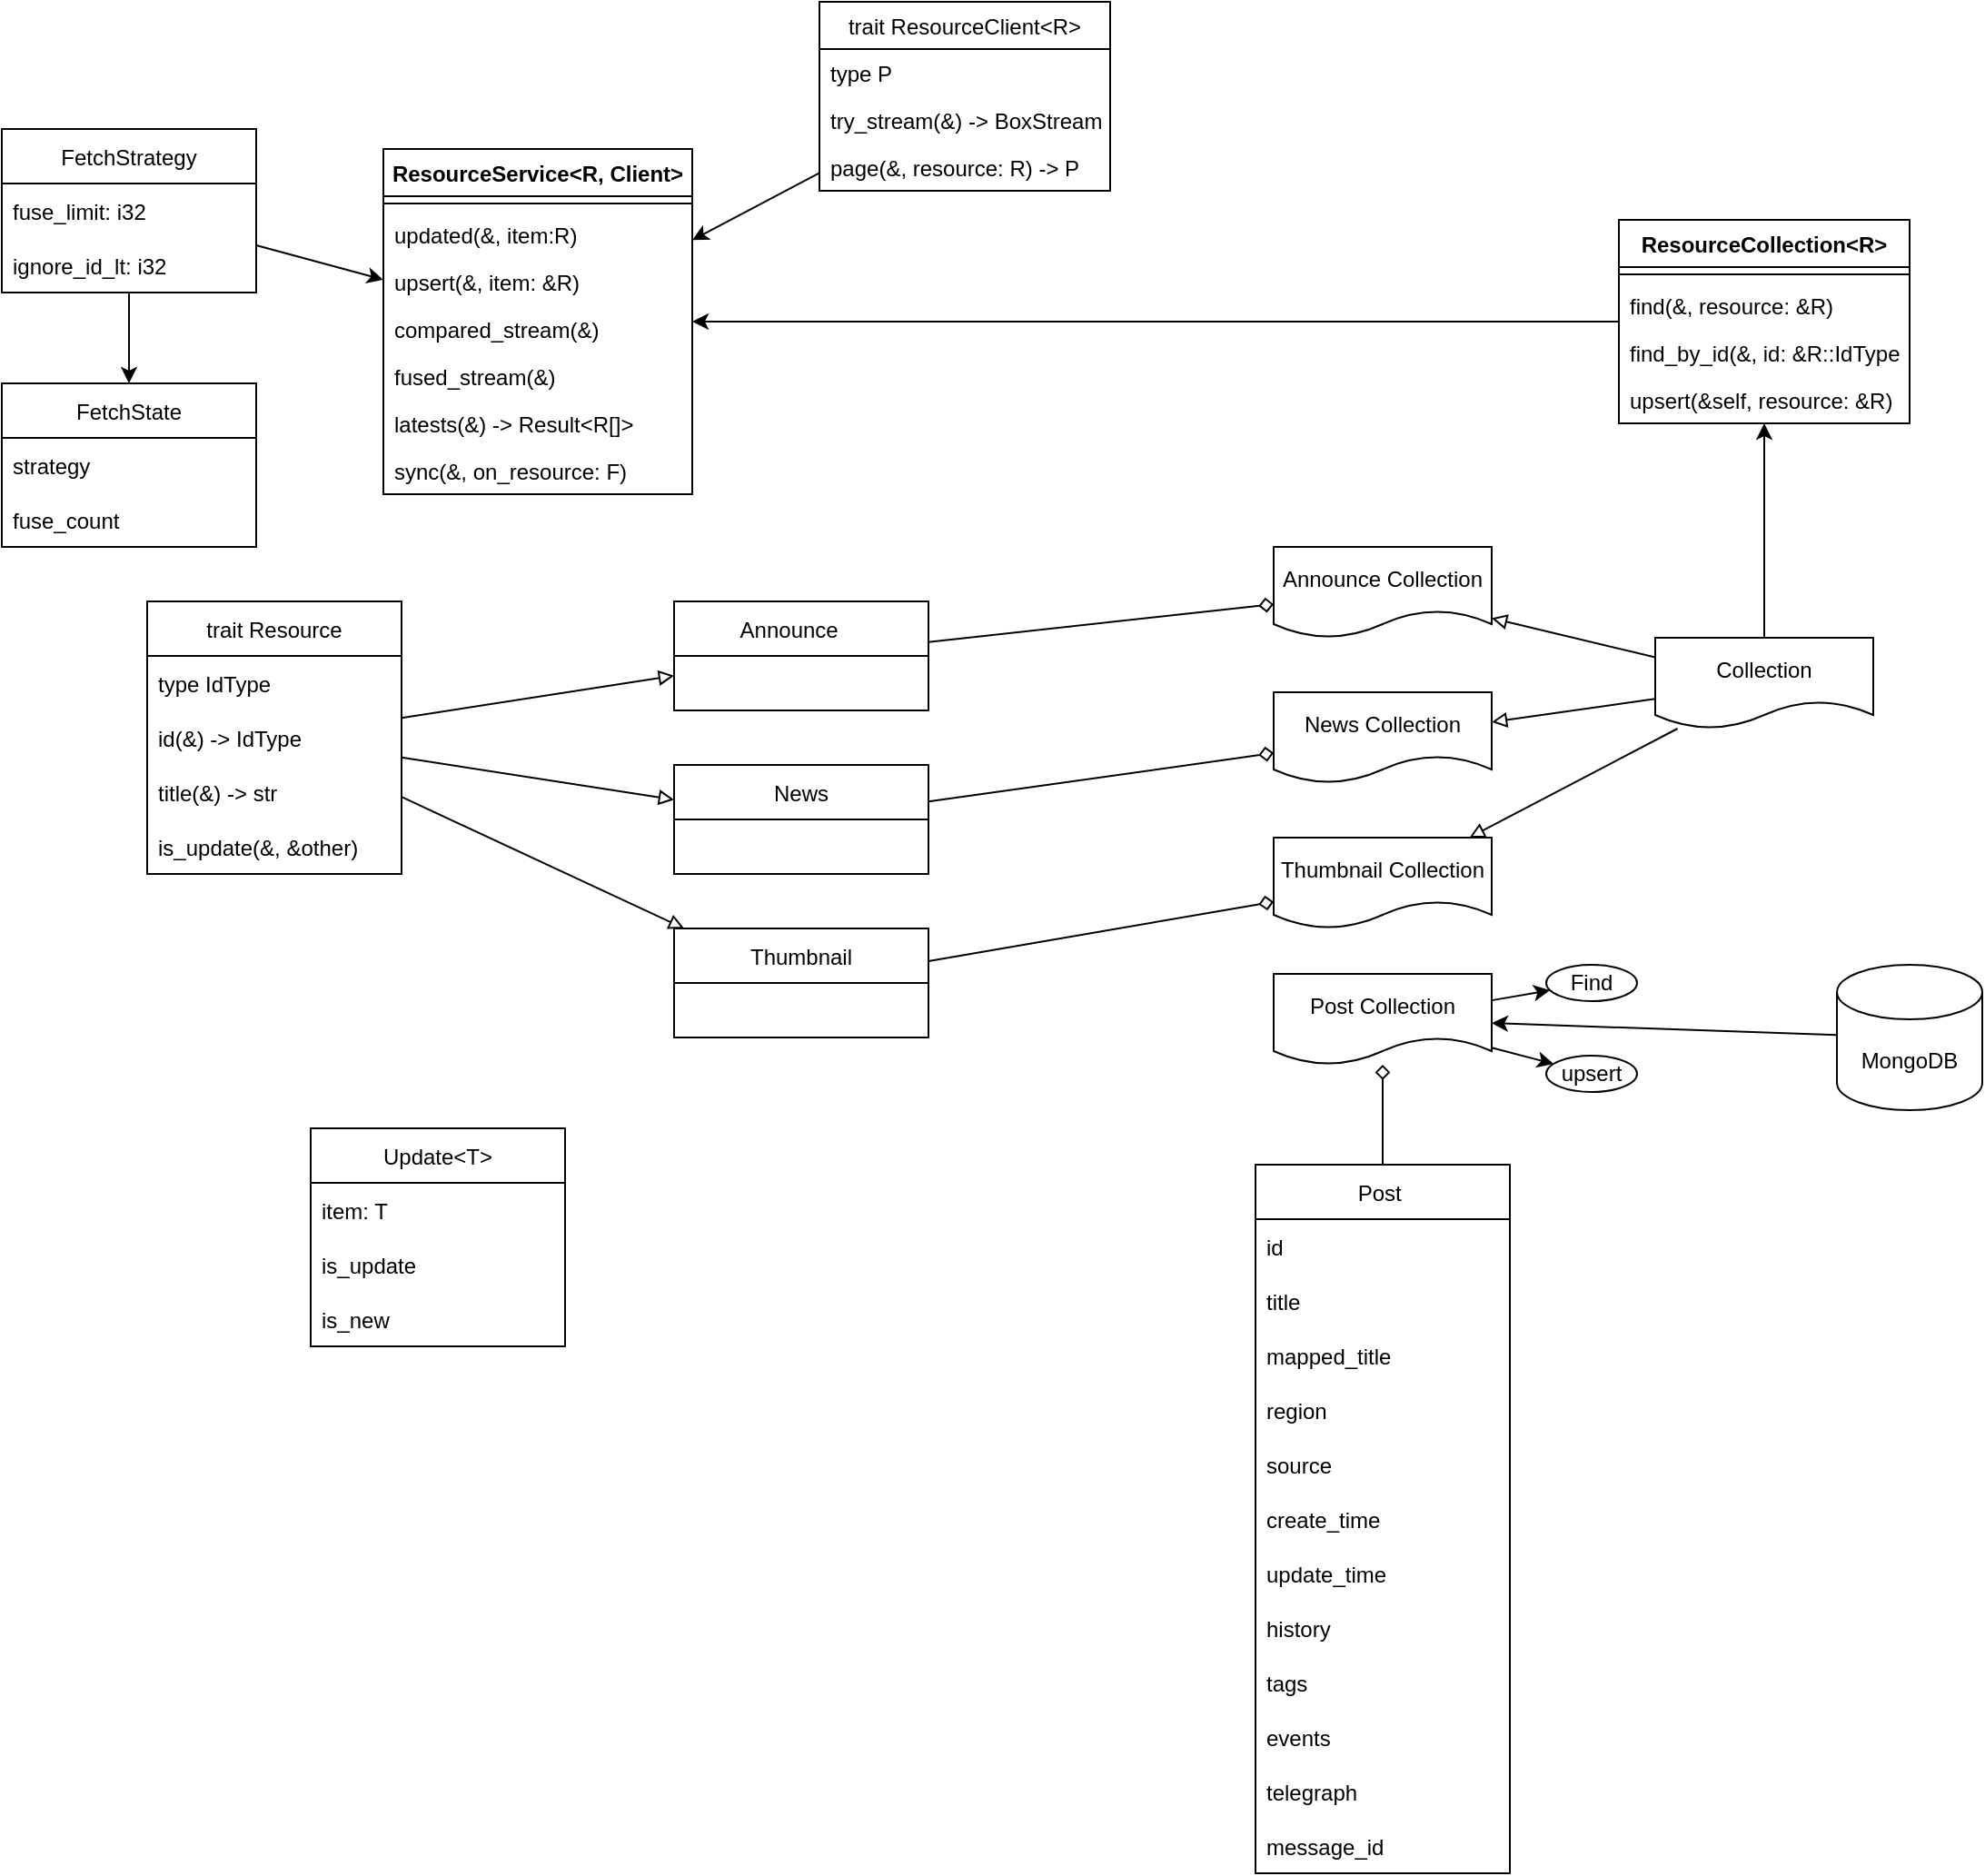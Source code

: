 <mxfile>
    <diagram id="05_ucBe3g7a3Wuwq35vF" name="第1頁">
        <mxGraphModel dx="441" dy="622" grid="1" gridSize="10" guides="1" tooltips="1" connect="1" arrows="1" fold="1" page="1" pageScale="1" pageWidth="827" pageHeight="1169" math="0" shadow="0">
            <root>
                <mxCell id="0"/>
                <mxCell id="1" parent="0"/>
                <mxCell id="22" style="edgeStyle=none;html=1;endArrow=diamond;endFill=0;" edge="1" parent="1" source="3" target="18">
                    <mxGeometry relative="1" as="geometry"/>
                </mxCell>
                <mxCell id="3" value="Post " style="swimlane;fontStyle=0;childLayout=stackLayout;horizontal=1;startSize=30;horizontalStack=0;resizeParent=1;resizeParentMax=0;resizeLast=0;collapsible=1;marginBottom=0;" vertex="1" parent="1">
                    <mxGeometry x="1230" y="800" width="140" height="390" as="geometry"/>
                </mxCell>
                <mxCell id="4" value="id " style="text;strokeColor=none;fillColor=none;align=left;verticalAlign=middle;spacingLeft=4;spacingRight=4;overflow=hidden;points=[[0,0.5],[1,0.5]];portConstraint=eastwest;rotatable=0;" vertex="1" parent="3">
                    <mxGeometry y="30" width="140" height="30" as="geometry"/>
                </mxCell>
                <mxCell id="5" value="title" style="text;strokeColor=none;fillColor=none;align=left;verticalAlign=middle;spacingLeft=4;spacingRight=4;overflow=hidden;points=[[0,0.5],[1,0.5]];portConstraint=eastwest;rotatable=0;" vertex="1" parent="3">
                    <mxGeometry y="60" width="140" height="30" as="geometry"/>
                </mxCell>
                <mxCell id="6" value="mapped_title" style="text;strokeColor=none;fillColor=none;align=left;verticalAlign=middle;spacingLeft=4;spacingRight=4;overflow=hidden;points=[[0,0.5],[1,0.5]];portConstraint=eastwest;rotatable=0;" vertex="1" parent="3">
                    <mxGeometry y="90" width="140" height="30" as="geometry"/>
                </mxCell>
                <mxCell id="7" value="region" style="text;strokeColor=none;fillColor=none;align=left;verticalAlign=middle;spacingLeft=4;spacingRight=4;overflow=hidden;points=[[0,0.5],[1,0.5]];portConstraint=eastwest;rotatable=0;" vertex="1" parent="3">
                    <mxGeometry y="120" width="140" height="30" as="geometry"/>
                </mxCell>
                <mxCell id="8" value="source" style="text;strokeColor=none;fillColor=none;align=left;verticalAlign=middle;spacingLeft=4;spacingRight=4;overflow=hidden;points=[[0,0.5],[1,0.5]];portConstraint=eastwest;rotatable=0;" vertex="1" parent="3">
                    <mxGeometry y="150" width="140" height="30" as="geometry"/>
                </mxCell>
                <mxCell id="9" value="create_time" style="text;strokeColor=none;fillColor=none;align=left;verticalAlign=middle;spacingLeft=4;spacingRight=4;overflow=hidden;points=[[0,0.5],[1,0.5]];portConstraint=eastwest;rotatable=0;" vertex="1" parent="3">
                    <mxGeometry y="180" width="140" height="30" as="geometry"/>
                </mxCell>
                <mxCell id="10" value="update_time" style="text;strokeColor=none;fillColor=none;align=left;verticalAlign=middle;spacingLeft=4;spacingRight=4;overflow=hidden;points=[[0,0.5],[1,0.5]];portConstraint=eastwest;rotatable=0;" vertex="1" parent="3">
                    <mxGeometry y="210" width="140" height="30" as="geometry"/>
                </mxCell>
                <mxCell id="11" value="history" style="text;strokeColor=none;fillColor=none;align=left;verticalAlign=middle;spacingLeft=4;spacingRight=4;overflow=hidden;points=[[0,0.5],[1,0.5]];portConstraint=eastwest;rotatable=0;" vertex="1" parent="3">
                    <mxGeometry y="240" width="140" height="30" as="geometry"/>
                </mxCell>
                <mxCell id="12" value="tags" style="text;strokeColor=none;fillColor=none;align=left;verticalAlign=middle;spacingLeft=4;spacingRight=4;overflow=hidden;points=[[0,0.5],[1,0.5]];portConstraint=eastwest;rotatable=0;" vertex="1" parent="3">
                    <mxGeometry y="270" width="140" height="30" as="geometry"/>
                </mxCell>
                <mxCell id="13" value="events" style="text;strokeColor=none;fillColor=none;align=left;verticalAlign=middle;spacingLeft=4;spacingRight=4;overflow=hidden;points=[[0,0.5],[1,0.5]];portConstraint=eastwest;rotatable=0;" vertex="1" parent="3">
                    <mxGeometry y="300" width="140" height="30" as="geometry"/>
                </mxCell>
                <mxCell id="14" value="telegraph" style="text;strokeColor=none;fillColor=none;align=left;verticalAlign=middle;spacingLeft=4;spacingRight=4;overflow=hidden;points=[[0,0.5],[1,0.5]];portConstraint=eastwest;rotatable=0;" vertex="1" parent="3">
                    <mxGeometry y="330" width="140" height="30" as="geometry"/>
                </mxCell>
                <mxCell id="15" value="message_id" style="text;strokeColor=none;fillColor=none;align=left;verticalAlign=middle;spacingLeft=4;spacingRight=4;overflow=hidden;points=[[0,0.5],[1,0.5]];portConstraint=eastwest;rotatable=0;" vertex="1" parent="3">
                    <mxGeometry y="360" width="140" height="30" as="geometry"/>
                </mxCell>
                <mxCell id="23" style="edgeStyle=none;html=1;endArrow=classic;endFill=1;" edge="1" parent="1" source="16" target="18">
                    <mxGeometry relative="1" as="geometry"/>
                </mxCell>
                <mxCell id="16" value="MongoDB" style="shape=cylinder3;whiteSpace=wrap;html=1;boundedLbl=1;backgroundOutline=1;size=15;" vertex="1" parent="1">
                    <mxGeometry x="1550" y="690" width="80" height="80" as="geometry"/>
                </mxCell>
                <mxCell id="26" style="edgeStyle=none;html=1;endArrow=classic;endFill=1;" edge="1" parent="1" source="18" target="25">
                    <mxGeometry relative="1" as="geometry"/>
                </mxCell>
                <mxCell id="28" style="edgeStyle=none;html=1;endArrow=classic;endFill=1;" edge="1" parent="1" source="18" target="27">
                    <mxGeometry relative="1" as="geometry"/>
                </mxCell>
                <mxCell id="18" value="Post Collection" style="shape=document;whiteSpace=wrap;html=1;boundedLbl=1;" vertex="1" parent="1">
                    <mxGeometry x="1240" y="695" width="120" height="50" as="geometry"/>
                </mxCell>
                <mxCell id="24" value="Announce Collection" style="shape=document;whiteSpace=wrap;html=1;boundedLbl=1;" vertex="1" parent="1">
                    <mxGeometry x="1240" y="460" width="120" height="50" as="geometry"/>
                </mxCell>
                <mxCell id="25" value="Find" style="ellipse;whiteSpace=wrap;html=1;" vertex="1" parent="1">
                    <mxGeometry x="1390" y="690" width="50" height="20" as="geometry"/>
                </mxCell>
                <mxCell id="27" value="upsert" style="ellipse;whiteSpace=wrap;html=1;" vertex="1" parent="1">
                    <mxGeometry x="1390" y="740" width="50" height="20" as="geometry"/>
                </mxCell>
                <mxCell id="124" style="edgeStyle=none;html=1;endArrow=block;endFill=0;" edge="1" parent="1" source="34" target="44">
                    <mxGeometry relative="1" as="geometry"/>
                </mxCell>
                <mxCell id="125" style="edgeStyle=none;html=1;endArrow=block;endFill=0;" edge="1" parent="1" source="34" target="49">
                    <mxGeometry relative="1" as="geometry"/>
                </mxCell>
                <mxCell id="126" style="edgeStyle=none;html=1;endArrow=block;endFill=0;" edge="1" parent="1" source="34" target="48">
                    <mxGeometry relative="1" as="geometry"/>
                </mxCell>
                <mxCell id="34" value="trait Resource" style="swimlane;fontStyle=0;childLayout=stackLayout;horizontal=1;startSize=30;horizontalStack=0;resizeParent=1;resizeParentMax=0;resizeLast=0;collapsible=1;marginBottom=0;" vertex="1" parent="1">
                    <mxGeometry x="620" y="490" width="140" height="150" as="geometry"/>
                </mxCell>
                <mxCell id="35" value="type IdType" style="text;strokeColor=none;fillColor=none;align=left;verticalAlign=middle;spacingLeft=4;spacingRight=4;overflow=hidden;points=[[0,0.5],[1,0.5]];portConstraint=eastwest;rotatable=0;" vertex="1" parent="34">
                    <mxGeometry y="30" width="140" height="30" as="geometry"/>
                </mxCell>
                <mxCell id="36" value="id(&amp;) -&gt; IdType" style="text;strokeColor=none;fillColor=none;align=left;verticalAlign=middle;spacingLeft=4;spacingRight=4;overflow=hidden;points=[[0,0.5],[1,0.5]];portConstraint=eastwest;rotatable=0;" vertex="1" parent="34">
                    <mxGeometry y="60" width="140" height="30" as="geometry"/>
                </mxCell>
                <mxCell id="37" value="title(&amp;) -&gt; str" style="text;strokeColor=none;fillColor=none;align=left;verticalAlign=middle;spacingLeft=4;spacingRight=4;overflow=hidden;points=[[0,0.5],[1,0.5]];portConstraint=eastwest;rotatable=0;" vertex="1" parent="34">
                    <mxGeometry y="90" width="140" height="30" as="geometry"/>
                </mxCell>
                <mxCell id="42" value="is_update(&amp;, &amp;other)" style="text;strokeColor=none;fillColor=none;align=left;verticalAlign=middle;spacingLeft=4;spacingRight=4;overflow=hidden;points=[[0,0.5],[1,0.5]];portConstraint=eastwest;rotatable=0;" vertex="1" parent="34">
                    <mxGeometry y="120" width="140" height="30" as="geometry"/>
                </mxCell>
                <mxCell id="60" style="edgeStyle=none;html=1;endArrow=diamond;endFill=0;" edge="1" parent="1" source="44" target="24">
                    <mxGeometry relative="1" as="geometry"/>
                </mxCell>
                <mxCell id="44" value="Announce    " style="swimlane;fontStyle=0;childLayout=stackLayout;horizontal=1;startSize=30;horizontalStack=0;resizeParent=1;resizeParentMax=0;resizeLast=0;collapsible=1;marginBottom=0;" vertex="1" parent="1">
                    <mxGeometry x="910" y="490" width="140" height="60" as="geometry"/>
                </mxCell>
                <mxCell id="62" style="edgeStyle=none;html=1;endArrow=diamond;endFill=0;" edge="1" parent="1" source="48" target="58">
                    <mxGeometry relative="1" as="geometry">
                        <mxPoint x="1100" y="690" as="targetPoint"/>
                    </mxGeometry>
                </mxCell>
                <mxCell id="48" value="Thumbnail" style="swimlane;fontStyle=0;childLayout=stackLayout;horizontal=1;startSize=30;horizontalStack=0;resizeParent=1;resizeParentMax=0;resizeLast=0;collapsible=1;marginBottom=0;" vertex="1" parent="1">
                    <mxGeometry x="910" y="670" width="140" height="60" as="geometry"/>
                </mxCell>
                <mxCell id="61" style="edgeStyle=none;html=1;endArrow=diamond;endFill=0;" edge="1" parent="1" source="49" target="57">
                    <mxGeometry relative="1" as="geometry"/>
                </mxCell>
                <mxCell id="49" value="News" style="swimlane;fontStyle=0;childLayout=stackLayout;horizontal=1;startSize=30;horizontalStack=0;resizeParent=1;resizeParentMax=0;resizeLast=0;collapsible=1;marginBottom=0;" vertex="1" parent="1">
                    <mxGeometry x="910" y="580" width="140" height="60" as="geometry"/>
                </mxCell>
                <mxCell id="53" value="Update&lt;T&gt;" style="swimlane;fontStyle=0;childLayout=stackLayout;horizontal=1;startSize=30;horizontalStack=0;resizeParent=1;resizeParentMax=0;resizeLast=0;collapsible=1;marginBottom=0;" vertex="1" parent="1">
                    <mxGeometry x="710" y="780" width="140" height="120" as="geometry"/>
                </mxCell>
                <mxCell id="54" value="item: T" style="text;strokeColor=none;fillColor=none;align=left;verticalAlign=middle;spacingLeft=4;spacingRight=4;overflow=hidden;points=[[0,0.5],[1,0.5]];portConstraint=eastwest;rotatable=0;" vertex="1" parent="53">
                    <mxGeometry y="30" width="140" height="30" as="geometry"/>
                </mxCell>
                <mxCell id="55" value="is_update" style="text;strokeColor=none;fillColor=none;align=left;verticalAlign=middle;spacingLeft=4;spacingRight=4;overflow=hidden;points=[[0,0.5],[1,0.5]];portConstraint=eastwest;rotatable=0;" vertex="1" parent="53">
                    <mxGeometry y="60" width="140" height="30" as="geometry"/>
                </mxCell>
                <mxCell id="56" value="is_new" style="text;strokeColor=none;fillColor=none;align=left;verticalAlign=middle;spacingLeft=4;spacingRight=4;overflow=hidden;points=[[0,0.5],[1,0.5]];portConstraint=eastwest;rotatable=0;" vertex="1" parent="53">
                    <mxGeometry y="90" width="140" height="30" as="geometry"/>
                </mxCell>
                <mxCell id="57" value="News Collection" style="shape=document;whiteSpace=wrap;html=1;boundedLbl=1;" vertex="1" parent="1">
                    <mxGeometry x="1240" y="540" width="120" height="50" as="geometry"/>
                </mxCell>
                <mxCell id="58" value="Thumbnail Collection" style="shape=document;whiteSpace=wrap;html=1;boundedLbl=1;" vertex="1" parent="1">
                    <mxGeometry x="1240" y="620" width="120" height="50" as="geometry"/>
                </mxCell>
                <mxCell id="68" value="ResourceCollection&lt;R&gt;" style="swimlane;fontStyle=1;align=center;verticalAlign=top;childLayout=stackLayout;horizontal=1;startSize=26;horizontalStack=0;resizeParent=1;resizeParentMax=0;resizeLast=0;collapsible=1;marginBottom=0;" vertex="1" parent="1">
                    <mxGeometry x="1430" y="280" width="160" height="112" as="geometry"/>
                </mxCell>
                <mxCell id="70" value="" style="line;strokeWidth=1;fillColor=none;align=left;verticalAlign=middle;spacingTop=-1;spacingLeft=3;spacingRight=3;rotatable=0;labelPosition=right;points=[];portConstraint=eastwest;" vertex="1" parent="68">
                    <mxGeometry y="26" width="160" height="8" as="geometry"/>
                </mxCell>
                <mxCell id="71" value="find(&amp;, resource: &amp;R)" style="text;strokeColor=none;fillColor=none;align=left;verticalAlign=top;spacingLeft=4;spacingRight=4;overflow=hidden;rotatable=0;points=[[0,0.5],[1,0.5]];portConstraint=eastwest;" vertex="1" parent="68">
                    <mxGeometry y="34" width="160" height="26" as="geometry"/>
                </mxCell>
                <mxCell id="75" value="find_by_id(&amp;, id: &amp;R::IdType)" style="text;strokeColor=none;fillColor=none;align=left;verticalAlign=top;spacingLeft=4;spacingRight=4;overflow=hidden;rotatable=0;points=[[0,0.5],[1,0.5]];portConstraint=eastwest;" vertex="1" parent="68">
                    <mxGeometry y="60" width="160" height="26" as="geometry"/>
                </mxCell>
                <mxCell id="115" value="upsert(&amp;self, resource: &amp;R)" style="text;strokeColor=none;fillColor=none;align=left;verticalAlign=top;spacingLeft=4;spacingRight=4;overflow=hidden;rotatable=0;points=[[0,0.5],[1,0.5]];portConstraint=eastwest;" vertex="1" parent="68">
                    <mxGeometry y="86" width="160" height="26" as="geometry"/>
                </mxCell>
                <mxCell id="77" value="ResourceService&lt;R, Client&gt;" style="swimlane;fontStyle=1;align=center;verticalAlign=top;childLayout=stackLayout;horizontal=1;startSize=26;horizontalStack=0;resizeParent=1;resizeParentMax=0;resizeLast=0;collapsible=1;marginBottom=0;" vertex="1" parent="1">
                    <mxGeometry x="750" y="241" width="170" height="190" as="geometry"/>
                </mxCell>
                <mxCell id="81" value="" style="line;strokeWidth=1;fillColor=none;align=left;verticalAlign=middle;spacingTop=-1;spacingLeft=3;spacingRight=3;rotatable=0;labelPosition=right;points=[];portConstraint=eastwest;" vertex="1" parent="77">
                    <mxGeometry y="26" width="170" height="8" as="geometry"/>
                </mxCell>
                <mxCell id="82" value="updated(&amp;, item:R)" style="text;strokeColor=none;fillColor=none;align=left;verticalAlign=top;spacingLeft=4;spacingRight=4;overflow=hidden;rotatable=0;points=[[0,0.5],[1,0.5]];portConstraint=eastwest;" vertex="1" parent="77">
                    <mxGeometry y="34" width="170" height="26" as="geometry"/>
                </mxCell>
                <mxCell id="94" value="upsert(&amp;, item: &amp;R)" style="text;strokeColor=none;fillColor=none;align=left;verticalAlign=top;spacingLeft=4;spacingRight=4;overflow=hidden;rotatable=0;points=[[0,0.5],[1,0.5]];portConstraint=eastwest;" vertex="1" parent="77">
                    <mxGeometry y="60" width="170" height="26" as="geometry"/>
                </mxCell>
                <mxCell id="117" value="compared_stream(&amp;)" style="text;strokeColor=none;fillColor=none;align=left;verticalAlign=top;spacingLeft=4;spacingRight=4;overflow=hidden;rotatable=0;points=[[0,0.5],[1,0.5]];portConstraint=eastwest;" vertex="1" parent="77">
                    <mxGeometry y="86" width="170" height="26" as="geometry"/>
                </mxCell>
                <mxCell id="118" value="fused_stream(&amp;)" style="text;strokeColor=none;fillColor=none;align=left;verticalAlign=top;spacingLeft=4;spacingRight=4;overflow=hidden;rotatable=0;points=[[0,0.5],[1,0.5]];portConstraint=eastwest;" vertex="1" parent="77">
                    <mxGeometry y="112" width="170" height="26" as="geometry"/>
                </mxCell>
                <mxCell id="95" value="latests(&amp;) -&gt; Result&lt;R[]&gt;" style="text;strokeColor=none;fillColor=none;align=left;verticalAlign=top;spacingLeft=4;spacingRight=4;overflow=hidden;rotatable=0;points=[[0,0.5],[1,0.5]];portConstraint=eastwest;" vertex="1" parent="77">
                    <mxGeometry y="138" width="170" height="26" as="geometry"/>
                </mxCell>
                <mxCell id="119" value="sync(&amp;, on_resource: F)" style="text;strokeColor=none;fillColor=none;align=left;verticalAlign=top;spacingLeft=4;spacingRight=4;overflow=hidden;rotatable=0;points=[[0,0.5],[1,0.5]];portConstraint=eastwest;" vertex="1" parent="77">
                    <mxGeometry y="164" width="170" height="26" as="geometry"/>
                </mxCell>
                <mxCell id="86" style="edgeStyle=none;html=1;endArrow=classic;endFill=1;" edge="1" parent="1" source="68" target="77">
                    <mxGeometry relative="1" as="geometry">
                        <mxPoint x="1484.778" y="502" as="sourcePoint"/>
                    </mxGeometry>
                </mxCell>
                <mxCell id="112" style="edgeStyle=none;html=1;endArrow=classic;endFill=1;" edge="1" parent="1" source="96" target="77">
                    <mxGeometry relative="1" as="geometry"/>
                </mxCell>
                <mxCell id="114" style="edgeStyle=none;html=1;endArrow=classic;endFill=1;" edge="1" parent="1" source="96" target="100">
                    <mxGeometry relative="1" as="geometry"/>
                </mxCell>
                <mxCell id="96" value="FetchStrategy" style="swimlane;fontStyle=0;childLayout=stackLayout;horizontal=1;startSize=30;horizontalStack=0;resizeParent=1;resizeParentMax=0;resizeLast=0;collapsible=1;marginBottom=0;" vertex="1" parent="1">
                    <mxGeometry x="540" y="230" width="140" height="90" as="geometry"/>
                </mxCell>
                <mxCell id="97" value="fuse_limit: i32 " style="text;strokeColor=none;fillColor=none;align=left;verticalAlign=middle;spacingLeft=4;spacingRight=4;overflow=hidden;points=[[0,0.5],[1,0.5]];portConstraint=eastwest;rotatable=0;" vertex="1" parent="96">
                    <mxGeometry y="30" width="140" height="30" as="geometry"/>
                </mxCell>
                <mxCell id="98" value="ignore_id_lt: i32" style="text;strokeColor=none;fillColor=none;align=left;verticalAlign=middle;spacingLeft=4;spacingRight=4;overflow=hidden;points=[[0,0.5],[1,0.5]];portConstraint=eastwest;rotatable=0;" vertex="1" parent="96">
                    <mxGeometry y="60" width="140" height="30" as="geometry"/>
                </mxCell>
                <mxCell id="100" value="FetchState" style="swimlane;fontStyle=0;childLayout=stackLayout;horizontal=1;startSize=30;horizontalStack=0;resizeParent=1;resizeParentMax=0;resizeLast=0;collapsible=1;marginBottom=0;" vertex="1" parent="1">
                    <mxGeometry x="540" y="370" width="140" height="90" as="geometry"/>
                </mxCell>
                <mxCell id="101" value="strategy" style="text;strokeColor=none;fillColor=none;align=left;verticalAlign=middle;spacingLeft=4;spacingRight=4;overflow=hidden;points=[[0,0.5],[1,0.5]];portConstraint=eastwest;rotatable=0;" vertex="1" parent="100">
                    <mxGeometry y="30" width="140" height="30" as="geometry"/>
                </mxCell>
                <mxCell id="102" value="fuse_count" style="text;strokeColor=none;fillColor=none;align=left;verticalAlign=middle;spacingLeft=4;spacingRight=4;overflow=hidden;points=[[0,0.5],[1,0.5]];portConstraint=eastwest;rotatable=0;" vertex="1" parent="100">
                    <mxGeometry y="60" width="140" height="30" as="geometry"/>
                </mxCell>
                <mxCell id="109" style="edgeStyle=none;html=1;endArrow=classic;endFill=1;" edge="1" parent="1" source="103" target="77">
                    <mxGeometry relative="1" as="geometry"/>
                </mxCell>
                <mxCell id="103" value="trait ResourceClient&lt;R&gt;" style="swimlane;fontStyle=0;align=center;verticalAlign=top;childLayout=stackLayout;horizontal=1;startSize=26;horizontalStack=0;resizeParent=1;resizeParentMax=0;resizeLast=0;collapsible=1;marginBottom=0;" vertex="1" parent="1">
                    <mxGeometry x="990" y="160" width="160" height="104" as="geometry"/>
                </mxCell>
                <mxCell id="106" value="type P" style="text;strokeColor=none;fillColor=none;align=left;verticalAlign=top;spacingLeft=4;spacingRight=4;overflow=hidden;rotatable=0;points=[[0,0.5],[1,0.5]];portConstraint=eastwest;" vertex="1" parent="103">
                    <mxGeometry y="26" width="160" height="26" as="geometry"/>
                </mxCell>
                <mxCell id="107" value="try_stream(&amp;) -&gt; BoxStream" style="text;strokeColor=none;fillColor=none;align=left;verticalAlign=top;spacingLeft=4;spacingRight=4;overflow=hidden;rotatable=0;points=[[0,0.5],[1,0.5]];portConstraint=eastwest;" vertex="1" parent="103">
                    <mxGeometry y="52" width="160" height="26" as="geometry"/>
                </mxCell>
                <mxCell id="116" value="page(&amp;, resource: R) -&gt; P" style="text;strokeColor=none;fillColor=none;align=left;verticalAlign=top;spacingLeft=4;spacingRight=4;overflow=hidden;rotatable=0;points=[[0,0.5],[1,0.5]];portConstraint=eastwest;" vertex="1" parent="103">
                    <mxGeometry y="78" width="160" height="26" as="geometry"/>
                </mxCell>
                <mxCell id="127" style="edgeStyle=none;html=1;endArrow=block;endFill=0;" edge="1" parent="1" source="120" target="24">
                    <mxGeometry relative="1" as="geometry"/>
                </mxCell>
                <mxCell id="128" style="edgeStyle=none;html=1;endArrow=block;endFill=0;" edge="1" parent="1" source="120" target="57">
                    <mxGeometry relative="1" as="geometry"/>
                </mxCell>
                <mxCell id="129" style="edgeStyle=none;html=1;endArrow=block;endFill=0;" edge="1" parent="1" source="120" target="58">
                    <mxGeometry relative="1" as="geometry"/>
                </mxCell>
                <mxCell id="130" style="edgeStyle=none;html=1;endArrow=classic;endFill=1;" edge="1" parent="1" source="120" target="68">
                    <mxGeometry relative="1" as="geometry"/>
                </mxCell>
                <mxCell id="120" value="Collection" style="shape=document;whiteSpace=wrap;html=1;boundedLbl=1;" vertex="1" parent="1">
                    <mxGeometry x="1450" y="510" width="120" height="50" as="geometry"/>
                </mxCell>
            </root>
        </mxGraphModel>
    </diagram>
</mxfile>
